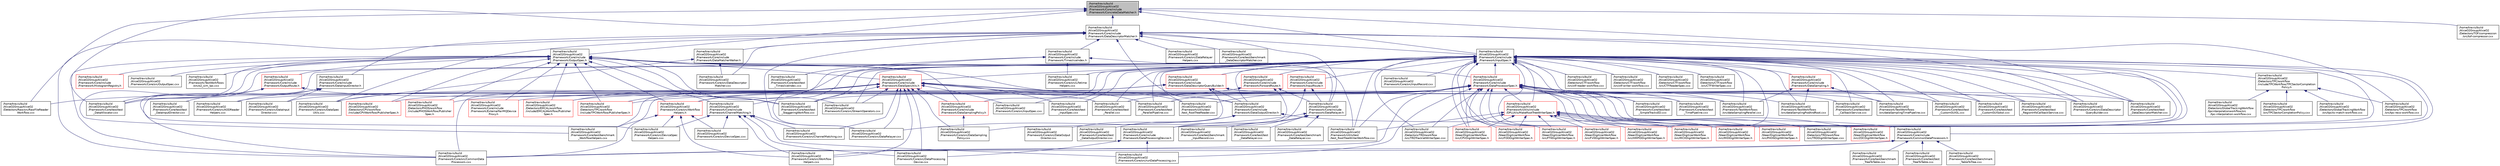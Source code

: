 digraph "/home/travis/build/AliceO2Group/AliceO2/Framework/Core/include/Framework/ConcreteDataMatcher.h"
{
 // INTERACTIVE_SVG=YES
  bgcolor="transparent";
  edge [fontname="Helvetica",fontsize="10",labelfontname="Helvetica",labelfontsize="10"];
  node [fontname="Helvetica",fontsize="10",shape=record];
  Node12 [label="/home/travis/build\l/AliceO2Group/AliceO2\l/Framework/Core/include\l/Framework/ConcreteDataMatcher.h",height=0.2,width=0.4,color="black", fillcolor="grey75", style="filled", fontcolor="black"];
  Node12 -> Node13 [dir="back",color="midnightblue",fontsize="10",style="solid",fontname="Helvetica"];
  Node13 [label="/home/travis/build\l/AliceO2Group/AliceO2\l/Detectors/Raw/src/RawFileReader\lWorkflow.cxx",height=0.2,width=0.4,color="black",URL="$d3/d87/RawFileReaderWorkflow_8cxx.html"];
  Node12 -> Node14 [dir="back",color="midnightblue",fontsize="10",style="solid",fontname="Helvetica"];
  Node14 [label="/home/travis/build\l/AliceO2Group/AliceO2\l/Detectors/TOF/compression\l/src/tof-compressor.cxx",height=0.2,width=0.4,color="black",URL="$d9/d2d/tof-compressor_8cxx.html",tooltip="Basic DPL workflow for TOF raw data compression. "];
  Node12 -> Node15 [dir="back",color="midnightblue",fontsize="10",style="solid",fontname="Helvetica"];
  Node15 [label="/home/travis/build\l/AliceO2Group/AliceO2\l/Detectors/TPC/workflow\l/src/tpc-reco-workflow.cxx",height=0.2,width=0.4,color="black",URL="$d3/dbf/tpc-reco-workflow_8cxx.html",tooltip="Basic DPL workflow for TPC reconstruction starting from digits. "];
  Node12 -> Node16 [dir="back",color="midnightblue",fontsize="10",style="solid",fontname="Helvetica"];
  Node16 [label="/home/travis/build\l/AliceO2Group/AliceO2\l/Framework/Core/include\l/Framework/DataDescriptorMatcher.h",height=0.2,width=0.4,color="black",URL="$d3/da3/DataDescriptorMatcher_8h.html"];
  Node16 -> Node17 [dir="back",color="midnightblue",fontsize="10",style="solid",fontname="Helvetica"];
  Node17 [label="/home/travis/build\l/AliceO2Group/AliceO2\l/Framework/Core/include\l/Framework/DataInputDirector.h",height=0.2,width=0.4,color="black",URL="$d0/d9c/DataInputDirector_8h.html"];
  Node17 -> Node18 [dir="back",color="midnightblue",fontsize="10",style="solid",fontname="Helvetica"];
  Node18 [label="/home/travis/build\l/AliceO2Group/AliceO2\l/Framework/Core/src/AODReader\lHelpers.cxx",height=0.2,width=0.4,color="black",URL="$d4/dc5/AODReaderHelpers_8cxx.html"];
  Node17 -> Node19 [dir="back",color="midnightblue",fontsize="10",style="solid",fontname="Helvetica"];
  Node19 [label="/home/travis/build\l/AliceO2Group/AliceO2\l/Framework/Core/src/DataInput\lDirector.cxx",height=0.2,width=0.4,color="black",URL="$d6/d2a/DataInputDirector_8cxx.html"];
  Node17 -> Node20 [dir="back",color="midnightblue",fontsize="10",style="solid",fontname="Helvetica"];
  Node20 [label="/home/travis/build\l/AliceO2Group/AliceO2\l/Framework/Core/test/test\l_DataInputDirector.cxx",height=0.2,width=0.4,color="black",URL="$df/d68/test__DataInputDirector_8cxx.html"];
  Node16 -> Node21 [dir="back",color="midnightblue",fontsize="10",style="solid",fontname="Helvetica"];
  Node21 [label="/home/travis/build\l/AliceO2Group/AliceO2\l/Framework/Core/include\l/Framework/DataMatcherWalker.h",height=0.2,width=0.4,color="black",URL="$d7/dc7/DataMatcherWalker_8h.html"];
  Node21 -> Node22 [dir="back",color="midnightblue",fontsize="10",style="solid",fontname="Helvetica"];
  Node22 [label="/home/travis/build\l/AliceO2Group/AliceO2\l/Framework/Core/src/DataDescriptor\lMatcher.cxx",height=0.2,width=0.4,color="black",URL="$d0/d2b/DataDescriptorMatcher_8cxx.html"];
  Node21 -> Node23 [dir="back",color="midnightblue",fontsize="10",style="solid",fontname="Helvetica"];
  Node23 [label="/home/travis/build\l/AliceO2Group/AliceO2\l/Framework/Core/src/DataSpec\lUtils.cxx",height=0.2,width=0.4,color="black",URL="$d4/dab/DataSpecUtils_8cxx.html"];
  Node16 -> Node24 [dir="back",color="midnightblue",fontsize="10",style="solid",fontname="Helvetica"];
  Node24 [label="/home/travis/build\l/AliceO2Group/AliceO2\l/Framework/Core/include\l/Framework/DataOutputDirector.h",height=0.2,width=0.4,color="black",URL="$d4/d61/DataOutputDirector_8h.html"];
  Node24 -> Node25 [dir="back",color="midnightblue",fontsize="10",style="solid",fontname="Helvetica"];
  Node25 [label="/home/travis/build\l/AliceO2Group/AliceO2\l/Framework/Core/include\l/Framework/CommonDataProcessors.h",height=0.2,width=0.4,color="black",URL="$d6/d58/CommonDataProcessors_8h.html"];
  Node25 -> Node26 [dir="back",color="midnightblue",fontsize="10",style="solid",fontname="Helvetica"];
  Node26 [label="/home/travis/build\l/AliceO2Group/AliceO2\l/Framework/Core/src/CommonData\lProcessors.cxx",height=0.2,width=0.4,color="black",URL="$df/d93/CommonDataProcessors_8cxx.html"];
  Node25 -> Node27 [dir="back",color="midnightblue",fontsize="10",style="solid",fontname="Helvetica"];
  Node27 [label="/home/travis/build\l/AliceO2Group/AliceO2\l/Framework/Core/src/Workflow\lHelpers.cxx",height=0.2,width=0.4,color="black",URL="$dc/da7/WorkflowHelpers_8cxx.html"];
  Node25 -> Node28 [dir="back",color="midnightblue",fontsize="10",style="solid",fontname="Helvetica"];
  Node28 [label="/home/travis/build\l/AliceO2Group/AliceO2\l/Framework/Core/test/benchmark\l_TableToTree.cxx",height=0.2,width=0.4,color="black",URL="$d9/dd7/benchmark__TableToTree_8cxx.html"];
  Node25 -> Node29 [dir="back",color="midnightblue",fontsize="10",style="solid",fontname="Helvetica"];
  Node29 [label="/home/travis/build\l/AliceO2Group/AliceO2\l/Framework/Core/test/benchmark\l_TreeToTable.cxx",height=0.2,width=0.4,color="black",URL="$dc/dc4/benchmark__TreeToTable_8cxx.html"];
  Node25 -> Node30 [dir="back",color="midnightblue",fontsize="10",style="solid",fontname="Helvetica"];
  Node30 [label="/home/travis/build\l/AliceO2Group/AliceO2\l/Framework/Core/test/test\l_TreeToTable.cxx",height=0.2,width=0.4,color="black",URL="$da/dae/test__TreeToTable_8cxx.html"];
  Node24 -> Node31 [dir="back",color="midnightblue",fontsize="10",style="solid",fontname="Helvetica"];
  Node31 [label="/home/travis/build\l/AliceO2Group/AliceO2\l/Framework/Core/src/DataOutput\lDirector.cxx",height=0.2,width=0.4,color="black",URL="$db/d61/DataOutputDirector_8cxx.html"];
  Node24 -> Node32 [dir="back",color="midnightblue",fontsize="10",style="solid",fontname="Helvetica"];
  Node32 [label="/home/travis/build\l/AliceO2Group/AliceO2\l/Framework/Core/test/test\l_DataOutputDirector.cxx",height=0.2,width=0.4,color="black",URL="$d8/de2/test__DataOutputDirector_8cxx.html"];
  Node16 -> Node33 [dir="back",color="midnightblue",fontsize="10",style="solid",fontname="Helvetica"];
  Node33 [label="/home/travis/build\l/AliceO2Group/AliceO2\l/Framework/Core/include\l/Framework/DataRelayer.h",height=0.2,width=0.4,color="black",URL="$df/d59/DataRelayer_8h.html"];
  Node33 -> Node34 [dir="back",color="midnightblue",fontsize="10",style="solid",fontname="Helvetica"];
  Node34 [label="/home/travis/build\l/AliceO2Group/AliceO2\l/Framework/Core/include\l/Framework/DataProcessingDevice.h",height=0.2,width=0.4,color="black",URL="$d3/d4b/DataProcessingDevice_8h.html"];
  Node34 -> Node35 [dir="back",color="midnightblue",fontsize="10",style="solid",fontname="Helvetica"];
  Node35 [label="/home/travis/build\l/AliceO2Group/AliceO2\l/Framework/Core/src/DataProcessing\lDevice.cxx",height=0.2,width=0.4,color="black",URL="$db/dac/DataProcessingDevice_8cxx.html"];
  Node34 -> Node36 [dir="back",color="midnightblue",fontsize="10",style="solid",fontname="Helvetica"];
  Node36 [label="/home/travis/build\l/AliceO2Group/AliceO2\l/Framework/Core/src/runDataProcessing.cxx",height=0.2,width=0.4,color="black",URL="$d7/d54/runDataProcessing_8cxx.html"];
  Node33 -> Node37 [dir="back",color="midnightblue",fontsize="10",style="solid",fontname="Helvetica"];
  Node37 [label="/home/travis/build\l/AliceO2Group/AliceO2\l/Framework/Core/src/DataRelayer.cxx",height=0.2,width=0.4,color="black",URL="$d1/d57/DataRelayer_8cxx.html"];
  Node33 -> Node38 [dir="back",color="midnightblue",fontsize="10",style="solid",fontname="Helvetica"];
  Node38 [label="/home/travis/build\l/AliceO2Group/AliceO2\l/Framework/Core/test/benchmark\l_DataRelayer.cxx",height=0.2,width=0.4,color="black",URL="$d8/dd6/benchmark__DataRelayer_8cxx.html"];
  Node33 -> Node39 [dir="back",color="midnightblue",fontsize="10",style="solid",fontname="Helvetica"];
  Node39 [label="/home/travis/build\l/AliceO2Group/AliceO2\l/Framework/Core/test/benchmark\l_InputRecord.cxx",height=0.2,width=0.4,color="black",URL="$df/d93/benchmark__InputRecord_8cxx.html"];
  Node33 -> Node40 [dir="back",color="midnightblue",fontsize="10",style="solid",fontname="Helvetica"];
  Node40 [label="/home/travis/build\l/AliceO2Group/AliceO2\l/Framework/Core/test/test\l_DataRelayer.cxx",height=0.2,width=0.4,color="black",URL="$dc/d6d/test__DataRelayer_8cxx.html"];
  Node16 -> Node41 [dir="back",color="midnightblue",fontsize="10",style="solid",fontname="Helvetica"];
  Node41 [label="/home/travis/build\l/AliceO2Group/AliceO2\l/Framework/Core/include\l/Framework/InputSpec.h",height=0.2,width=0.4,color="black",URL="$d5/d3f/InputSpec_8h.html"];
  Node41 -> Node42 [dir="back",color="midnightblue",fontsize="10",style="solid",fontname="Helvetica"];
  Node42 [label="/home/travis/build\l/AliceO2Group/AliceO2\l/Detectors/CTF/workflow\l/src/ctf-reader-workflow.cxx",height=0.2,width=0.4,color="black",URL="$dc/d55/ctf-reader-workflow_8cxx.html"];
  Node41 -> Node43 [dir="back",color="midnightblue",fontsize="10",style="solid",fontname="Helvetica"];
  Node43 [label="/home/travis/build\l/AliceO2Group/AliceO2\l/Detectors/CTF/workflow\l/src/ctf-writer-workflow.cxx",height=0.2,width=0.4,color="black",URL="$d7/dcb/ctf-writer-workflow_8cxx.html"];
  Node41 -> Node44 [dir="back",color="midnightblue",fontsize="10",style="solid",fontname="Helvetica"];
  Node44 [label="/home/travis/build\l/AliceO2Group/AliceO2\l/Detectors/CTF/workflow\l/src/CTFReaderSpec.cxx",height=0.2,width=0.4,color="black",URL="$d8/d12/CTFReaderSpec_8cxx.html"];
  Node41 -> Node45 [dir="back",color="midnightblue",fontsize="10",style="solid",fontname="Helvetica"];
  Node45 [label="/home/travis/build\l/AliceO2Group/AliceO2\l/Detectors/CTF/workflow\l/src/CTFWriterSpec.cxx",height=0.2,width=0.4,color="black",URL="$d4/dd7/CTFWriterSpec_8cxx.html"];
  Node41 -> Node46 [dir="back",color="midnightblue",fontsize="10",style="solid",fontname="Helvetica"];
  Node46 [label="/home/travis/build\l/AliceO2Group/AliceO2\l/Detectors/TPC/workflow\l/include/TPCWorkflow/TPCSectorCompletion\lPolicy.h",height=0.2,width=0.4,color="black",URL="$df/d6d/TPCSectorCompletionPolicy_8h.html",tooltip="DPL completion policy helper for TPC scetor data. "];
  Node46 -> Node47 [dir="back",color="midnightblue",fontsize="10",style="solid",fontname="Helvetica"];
  Node47 [label="/home/travis/build\l/AliceO2Group/AliceO2\l/Detectors/GlobalTrackingWorkflow\l/src/tpcits-match-workflow.cxx",height=0.2,width=0.4,color="black",URL="$db/d94/tpcits-match-workflow_8cxx.html"];
  Node46 -> Node48 [dir="back",color="midnightblue",fontsize="10",style="solid",fontname="Helvetica"];
  Node48 [label="/home/travis/build\l/AliceO2Group/AliceO2\l/Detectors/GlobalTrackingWorkflow\l/tpcinterpolationworkflow/src\l/tpc-interpolation-workflow.cxx",height=0.2,width=0.4,color="black",URL="$d5/d57/tpc-interpolation-workflow_8cxx.html"];
  Node46 -> Node15 [dir="back",color="midnightblue",fontsize="10",style="solid",fontname="Helvetica"];
  Node46 -> Node49 [dir="back",color="midnightblue",fontsize="10",style="solid",fontname="Helvetica"];
  Node49 [label="/home/travis/build\l/AliceO2Group/AliceO2\l/Detectors/TPC/workflow\l/src/TPCSectorCompletionPolicy.cxx",height=0.2,width=0.4,color="black",URL="$dd/dd3/TPCSectorCompletionPolicy_8cxx.html",tooltip="DPL completion policy helper for TPC scetor data. "];
  Node41 -> Node50 [dir="back",color="midnightblue",fontsize="10",style="solid",fontname="Helvetica"];
  Node50 [label="/home/travis/build\l/AliceO2Group/AliceO2\l/Detectors/TRD/workflow\l/src/TRDDigitWriterSpec.cxx",height=0.2,width=0.4,color="black",URL="$dd/d1a/TRDDigitWriterSpec_8cxx.html"];
  Node41 -> Node51 [dir="back",color="midnightblue",fontsize="10",style="solid",fontname="Helvetica"];
  Node51 [label="/home/travis/build\l/AliceO2Group/AliceO2\l/Detectors/TRD/workflow\l/src/TRDTrackletWriterSpec.cxx",height=0.2,width=0.4,color="black",URL="$d0/dfb/TRDTrackletWriterSpec_8cxx.html"];
  Node41 -> Node52 [dir="back",color="midnightblue",fontsize="10",style="solid",fontname="Helvetica"];
  Node52 [label="/home/travis/build\l/AliceO2Group/AliceO2\l/Framework/Core/include\l/Framework/ChannelMatching.h",height=0.2,width=0.4,color="black",URL="$d3/d2c/ChannelMatching_8h.html"];
  Node52 -> Node53 [dir="back",color="midnightblue",fontsize="10",style="solid",fontname="Helvetica"];
  Node53 [label="/home/travis/build\l/AliceO2Group/AliceO2\l/Framework/Core/src/ChannelMatching.cxx",height=0.2,width=0.4,color="black",URL="$d6/d34/ChannelMatching_8cxx.html"];
  Node52 -> Node35 [dir="back",color="midnightblue",fontsize="10",style="solid",fontname="Helvetica"];
  Node52 -> Node54 [dir="back",color="midnightblue",fontsize="10",style="solid",fontname="Helvetica"];
  Node54 [label="/home/travis/build\l/AliceO2Group/AliceO2\l/Framework/Core/src/DeviceSpec.cxx",height=0.2,width=0.4,color="black",URL="$d8/d84/DeviceSpec_8cxx.html"];
  Node52 -> Node55 [dir="back",color="midnightblue",fontsize="10",style="solid",fontname="Helvetica"];
  Node55 [label="/home/travis/build\l/AliceO2Group/AliceO2\l/Framework/Core/src/DeviceSpec\lHelpers.cxx",height=0.2,width=0.4,color="black",URL="$d1/dd9/DeviceSpecHelpers_8cxx.html"];
  Node52 -> Node36 [dir="back",color="midnightblue",fontsize="10",style="solid",fontname="Helvetica"];
  Node52 -> Node27 [dir="back",color="midnightblue",fontsize="10",style="solid",fontname="Helvetica"];
  Node41 -> Node25 [dir="back",color="midnightblue",fontsize="10",style="solid",fontname="Helvetica"];
  Node41 -> Node56 [dir="back",color="midnightblue",fontsize="10",style="solid",fontname="Helvetica"];
  Node56 [label="/home/travis/build\l/AliceO2Group/AliceO2\l/Framework/Core/include\l/Framework/DataDescriptorQueryBuilder.h",height=0.2,width=0.4,color="red",URL="$db/de2/DataDescriptorQueryBuilder_8h.html"];
  Node56 -> Node24 [dir="back",color="midnightblue",fontsize="10",style="solid",fontname="Helvetica"];
  Node56 -> Node26 [dir="back",color="midnightblue",fontsize="10",style="solid",fontname="Helvetica"];
  Node56 -> Node57 [dir="back",color="midnightblue",fontsize="10",style="solid",fontname="Helvetica"];
  Node57 [label="/home/travis/build\l/AliceO2Group/AliceO2\l/Framework/Core/src/DataDescriptor\lQueryBuilder.cxx",height=0.2,width=0.4,color="black",URL="$d3/d17/DataDescriptorQueryBuilder_8cxx.html"];
  Node56 -> Node19 [dir="back",color="midnightblue",fontsize="10",style="solid",fontname="Helvetica"];
  Node56 -> Node58 [dir="back",color="midnightblue",fontsize="10",style="solid",fontname="Helvetica"];
  Node58 [label="/home/travis/build\l/AliceO2Group/AliceO2\l/Framework/Core/src/DataSampling\lPolicy.cxx",height=0.2,width=0.4,color="black",URL="$de/d3b/DataSamplingPolicy_8cxx.html",tooltip="Implementation of O2 Data Sampling Policy. "];
  Node56 -> Node61 [dir="back",color="midnightblue",fontsize="10",style="solid",fontname="Helvetica"];
  Node61 [label="/home/travis/build\l/AliceO2Group/AliceO2\l/Framework/Core/test/test\l_DataDescriptorMatcher.cxx",height=0.2,width=0.4,color="black",URL="$dd/d1e/test__DataDescriptorMatcher_8cxx.html"];
  Node41 -> Node24 [dir="back",color="midnightblue",fontsize="10",style="solid",fontname="Helvetica"];
  Node41 -> Node63 [dir="back",color="midnightblue",fontsize="10",style="solid",fontname="Helvetica"];
  Node63 [label="/home/travis/build\l/AliceO2Group/AliceO2\l/Framework/Core/include\l/Framework/DataProcessorSpec.h",height=0.2,width=0.4,color="red",URL="$d0/df4/DataProcessorSpec_8h.html"];
  Node63 -> Node70 [dir="back",color="midnightblue",fontsize="10",style="solid",fontname="Helvetica"];
  Node70 [label="/home/travis/build\l/AliceO2Group/AliceO2\l/Detectors/CPV/workflow\l/include/CPVWorkflow/PublisherSpec.h",height=0.2,width=0.4,color="red",URL="$d1/dd9/CPV_2workflow_2include_2CPVWorkflow_2PublisherSpec_8h.html"];
  Node63 -> Node83 [dir="back",color="midnightblue",fontsize="10",style="solid",fontname="Helvetica"];
  Node83 [label="/home/travis/build\l/AliceO2Group/AliceO2\l/Detectors/EMCAL/workflow\l/include/EMCALWorkflow/Publisher\lSpec.h",height=0.2,width=0.4,color="red",URL="$d2/d55/EMCAL_2workflow_2include_2EMCALWorkflow_2PublisherSpec_8h.html"];
  Node63 -> Node235 [dir="back",color="midnightblue",fontsize="10",style="solid",fontname="Helvetica"];
  Node235 [label="/home/travis/build\l/AliceO2Group/AliceO2\l/Detectors/PHOS/workflow\l/include/PHOSWorkflow/Publisher\lSpec.h",height=0.2,width=0.4,color="red",URL="$dc/d77/PHOS_2workflow_2include_2PHOSWorkflow_2PublisherSpec_8h.html"];
  Node63 -> Node274 [dir="back",color="midnightblue",fontsize="10",style="solid",fontname="Helvetica"];
  Node274 [label="/home/travis/build\l/AliceO2Group/AliceO2\l/Detectors/TPC/workflow\l/include/TPCWorkflow/PublisherSpec.h",height=0.2,width=0.4,color="red",URL="$d9/d4e/TPC_2workflow_2include_2TPCWorkflow_2PublisherSpec_8h.html"];
  Node63 -> Node50 [dir="back",color="midnightblue",fontsize="10",style="solid",fontname="Helvetica"];
  Node63 -> Node51 [dir="back",color="midnightblue",fontsize="10",style="solid",fontname="Helvetica"];
  Node63 -> Node25 [dir="back",color="midnightblue",fontsize="10",style="solid",fontname="Helvetica"];
  Node63 -> Node326 [dir="back",color="midnightblue",fontsize="10",style="solid",fontname="Helvetica"];
  Node326 [label="/home/travis/build\l/AliceO2Group/AliceO2\l/Framework/Core/include\l/Framework/ExternalFairMQDevice\lProxy.h",height=0.2,width=0.4,color="red",URL="$d6/d03/ExternalFairMQDeviceProxy_8h.html"];
  Node63 -> Node26 [dir="back",color="midnightblue",fontsize="10",style="solid",fontname="Helvetica"];
  Node63 -> Node36 [dir="back",color="midnightblue",fontsize="10",style="solid",fontname="Helvetica"];
  Node63 -> Node361 [dir="back",color="midnightblue",fontsize="10",style="solid",fontname="Helvetica"];
  Node361 [label="/home/travis/build\l/AliceO2Group/AliceO2\l/Framework/Core/test/test\l_CallbackService.cxx",height=0.2,width=0.4,color="black",URL="$db/d30/test__CallbackService_8cxx.html"];
  Node63 -> Node363 [dir="back",color="midnightblue",fontsize="10",style="solid",fontname="Helvetica"];
  Node363 [label="/home/travis/build\l/AliceO2Group/AliceO2\l/Framework/Core/test/test\l_CustomGUIGL.cxx",height=0.2,width=0.4,color="black",URL="$d5/d47/test__CustomGUIGL_8cxx.html"];
  Node63 -> Node364 [dir="back",color="midnightblue",fontsize="10",style="solid",fontname="Helvetica"];
  Node364 [label="/home/travis/build\l/AliceO2Group/AliceO2\l/Framework/Core/test/test\l_CustomGUISokol.cxx",height=0.2,width=0.4,color="black",URL="$d6/dd1/test__CustomGUISokol_8cxx.html"];
  Node63 -> Node367 [dir="back",color="midnightblue",fontsize="10",style="solid",fontname="Helvetica"];
  Node367 [label="/home/travis/build\l/AliceO2Group/AliceO2\l/Framework/Core/test/test\l_DataAllocator.cxx",height=0.2,width=0.4,color="black",URL="$d2/da2/test__DataAllocator_8cxx.html"];
  Node63 -> Node370 [dir="back",color="midnightblue",fontsize="10",style="solid",fontname="Helvetica"];
  Node370 [label="/home/travis/build\l/AliceO2Group/AliceO2\l/Framework/Core/test/test\l_Parallel.cxx",height=0.2,width=0.4,color="black",URL="$d3/d66/test__Parallel_8cxx.html"];
  Node63 -> Node371 [dir="back",color="midnightblue",fontsize="10",style="solid",fontname="Helvetica"];
  Node371 [label="/home/travis/build\l/AliceO2Group/AliceO2\l/Framework/Core/test/test\l_ParallelPipeline.cxx",height=0.2,width=0.4,color="black",URL="$d8/d7e/test__ParallelPipeline_8cxx.html"];
  Node63 -> Node374 [dir="back",color="midnightblue",fontsize="10",style="solid",fontname="Helvetica"];
  Node374 [label="/home/travis/build\l/AliceO2Group/AliceO2\l/Framework/Core/test/test\l_RegionInfoCallbackService.cxx",height=0.2,width=0.4,color="black",URL="$d7/d71/test__RegionInfoCallbackService_8cxx.html"];
  Node63 -> Node381 [dir="back",color="midnightblue",fontsize="10",style="solid",fontname="Helvetica"];
  Node381 [label="/home/travis/build\l/AliceO2Group/AliceO2\l/Framework/Core/test/test\l_SimpleTracksED.cxx",height=0.2,width=0.4,color="black",URL="$d7/d18/test__SimpleTracksED_8cxx.html"];
  Node63 -> Node385 [dir="back",color="midnightblue",fontsize="10",style="solid",fontname="Helvetica"];
  Node385 [label="/home/travis/build\l/AliceO2Group/AliceO2\l/Framework/Core/test/test\l_StaggeringWorkflow.cxx",height=0.2,width=0.4,color="black",URL="$dd/d16/test__StaggeringWorkflow_8cxx.html"];
  Node63 -> Node387 [dir="back",color="midnightblue",fontsize="10",style="solid",fontname="Helvetica"];
  Node387 [label="/home/travis/build\l/AliceO2Group/AliceO2\l/Framework/Core/test/test\l_TimePipeline.cxx",height=0.2,width=0.4,color="black",URL="$d1/d4f/test__TimePipeline_8cxx.html"];
  Node63 -> Node389 [dir="back",color="midnightblue",fontsize="10",style="solid",fontname="Helvetica"];
  Node389 [label="/home/travis/build\l/AliceO2Group/AliceO2\l/Framework/TestWorkflows\l/src/dataSamplingParallel.cxx",height=0.2,width=0.4,color="black",URL="$d3/dbe/dataSamplingParallel_8cxx.html"];
  Node63 -> Node390 [dir="back",color="midnightblue",fontsize="10",style="solid",fontname="Helvetica"];
  Node390 [label="/home/travis/build\l/AliceO2Group/AliceO2\l/Framework/TestWorkflows\l/src/dataSamplingPodAndRoot.cxx",height=0.2,width=0.4,color="black",URL="$de/da3/dataSamplingPodAndRoot_8cxx.html"];
  Node63 -> Node391 [dir="back",color="midnightblue",fontsize="10",style="solid",fontname="Helvetica"];
  Node391 [label="/home/travis/build\l/AliceO2Group/AliceO2\l/Framework/TestWorkflows\l/src/dataSamplingTimePipeline.cxx",height=0.2,width=0.4,color="black",URL="$db/d9e/dataSamplingTimePipeline_8cxx.html"];
  Node63 -> Node490 [dir="back",color="midnightblue",fontsize="10",style="solid",fontname="Helvetica"];
  Node490 [label="/home/travis/build\l/AliceO2Group/AliceO2\l/Framework/Utils/include\l/DPLUtils/MakeRootTreeWriterSpec.h",height=0.2,width=0.4,color="red",URL="$d5/dc8/MakeRootTreeWriterSpec_8h.html",tooltip="Configurable generator for RootTreeWriter processor spec. "];
  Node490 -> Node50 [dir="back",color="midnightblue",fontsize="10",style="solid",fontname="Helvetica"];
  Node490 -> Node51 [dir="back",color="midnightblue",fontsize="10",style="solid",fontname="Helvetica"];
  Node490 -> Node414 [dir="back",color="midnightblue",fontsize="10",style="solid",fontname="Helvetica"];
  Node414 [label="/home/travis/build\l/AliceO2Group/AliceO2\l/Framework/Utils/test\l/test_RootTreeWriterWorkflow.cxx",height=0.2,width=0.4,color="black",URL="$d1/d02/test__RootTreeWriterWorkflow_8cxx.html"];
  Node490 -> Node492 [dir="back",color="midnightblue",fontsize="10",style="solid",fontname="Helvetica"];
  Node492 [label="/home/travis/build\l/AliceO2Group/AliceO2\l/Steer/DigitizerWorkflow\l/src/CPVDigitWriterSpec.h",height=0.2,width=0.4,color="red",URL="$d1/dc0/CPVDigitWriterSpec_8h.html"];
  Node490 -> Node494 [dir="back",color="midnightblue",fontsize="10",style="solid",fontname="Helvetica"];
  Node494 [label="/home/travis/build\l/AliceO2Group/AliceO2\l/Steer/DigitizerWorkflow\l/src/FDDDigitWriterSpec.h",height=0.2,width=0.4,color="red",URL="$d8/dcd/FDDDigitWriterSpec_8h.html"];
  Node490 -> Node495 [dir="back",color="midnightblue",fontsize="10",style="solid",fontname="Helvetica"];
  Node495 [label="/home/travis/build\l/AliceO2Group/AliceO2\l/Steer/DigitizerWorkflow\l/src/FT0DigitWriterSpec.h",height=0.2,width=0.4,color="red",URL="$d4/d85/FT0DigitWriterSpec_8h.html"];
  Node490 -> Node496 [dir="back",color="midnightblue",fontsize="10",style="solid",fontname="Helvetica"];
  Node496 [label="/home/travis/build\l/AliceO2Group/AliceO2\l/Steer/DigitizerWorkflow\l/src/FV0DigitWriterSpec.h",height=0.2,width=0.4,color="red",URL="$d3/d12/FV0DigitWriterSpec_8h.html"];
  Node490 -> Node497 [dir="back",color="midnightblue",fontsize="10",style="solid",fontname="Helvetica"];
  Node497 [label="/home/travis/build\l/AliceO2Group/AliceO2\l/Steer/DigitizerWorkflow\l/src/HMPIDDigitWriterSpec.h",height=0.2,width=0.4,color="red",URL="$d5/d5b/HMPIDDigitWriterSpec_8h.html"];
  Node490 -> Node499 [dir="back",color="midnightblue",fontsize="10",style="solid",fontname="Helvetica"];
  Node499 [label="/home/travis/build\l/AliceO2Group/AliceO2\l/Steer/DigitizerWorkflow\l/src/MCHDigitWriterSpec.h",height=0.2,width=0.4,color="red",URL="$d8/d60/MCHDigitWriterSpec_8h.html"];
  Node490 -> Node500 [dir="back",color="midnightblue",fontsize="10",style="solid",fontname="Helvetica"];
  Node500 [label="/home/travis/build\l/AliceO2Group/AliceO2\l/Steer/DigitizerWorkflow\l/src/MIDDigitWriterSpec.h",height=0.2,width=0.4,color="red",URL="$d9/d65/MIDDigitWriterSpec_8h.html"];
  Node490 -> Node501 [dir="back",color="midnightblue",fontsize="10",style="solid",fontname="Helvetica"];
  Node501 [label="/home/travis/build\l/AliceO2Group/AliceO2\l/Steer/DigitizerWorkflow\l/src/PHOSDigitWriterSpec.h",height=0.2,width=0.4,color="red",URL="$d4/d33/PHOSDigitWriterSpec_8h.html"];
  Node490 -> Node502 [dir="back",color="midnightblue",fontsize="10",style="solid",fontname="Helvetica"];
  Node502 [label="/home/travis/build\l/AliceO2Group/AliceO2\l/Steer/DigitizerWorkflow\l/src/ZDCDigitWriterSpec.h",height=0.2,width=0.4,color="red",URL="$d9/d31/ZDCDigitWriterSpec_8h.html"];
  Node63 -> Node413 [dir="back",color="midnightblue",fontsize="10",style="solid",fontname="Helvetica"];
  Node413 [label="/home/travis/build\l/AliceO2Group/AliceO2\l/Framework/Utils/test\l/test_RootTreeReader.cxx",height=0.2,width=0.4,color="black",URL="$d6/d0d/test__RootTreeReader_8cxx.html"];
  Node63 -> Node414 [dir="back",color="midnightblue",fontsize="10",style="solid",fontname="Helvetica"];
  Node63 -> Node492 [dir="back",color="midnightblue",fontsize="10",style="solid",fontname="Helvetica"];
  Node63 -> Node494 [dir="back",color="midnightblue",fontsize="10",style="solid",fontname="Helvetica"];
  Node63 -> Node495 [dir="back",color="midnightblue",fontsize="10",style="solid",fontname="Helvetica"];
  Node63 -> Node496 [dir="back",color="midnightblue",fontsize="10",style="solid",fontname="Helvetica"];
  Node63 -> Node497 [dir="back",color="midnightblue",fontsize="10",style="solid",fontname="Helvetica"];
  Node63 -> Node499 [dir="back",color="midnightblue",fontsize="10",style="solid",fontname="Helvetica"];
  Node63 -> Node500 [dir="back",color="midnightblue",fontsize="10",style="solid",fontname="Helvetica"];
  Node63 -> Node501 [dir="back",color="midnightblue",fontsize="10",style="solid",fontname="Helvetica"];
  Node63 -> Node502 [dir="back",color="midnightblue",fontsize="10",style="solid",fontname="Helvetica"];
  Node41 -> Node467 [dir="back",color="midnightblue",fontsize="10",style="solid",fontname="Helvetica"];
  Node467 [label="/home/travis/build\l/AliceO2Group/AliceO2\l/Framework/Core/include\l/Framework/DataSampling.h",height=0.2,width=0.4,color="red",URL="$d7/d78/DataSampling_8h.html",tooltip="Definition of O2 Data Sampling, v1.0. "];
  Node467 -> Node389 [dir="back",color="midnightblue",fontsize="10",style="solid",fontname="Helvetica"];
  Node467 -> Node390 [dir="back",color="midnightblue",fontsize="10",style="solid",fontname="Helvetica"];
  Node467 -> Node391 [dir="back",color="midnightblue",fontsize="10",style="solid",fontname="Helvetica"];
  Node41 -> Node543 [dir="back",color="midnightblue",fontsize="10",style="solid",fontname="Helvetica"];
  Node543 [label="/home/travis/build\l/AliceO2Group/AliceO2\l/Framework/Core/include\l/Framework/DataSamplingPolicy.h",height=0.2,width=0.4,color="red",URL="$d2/d1b/DataSamplingPolicy_8h.html",tooltip="A declaration of O2 Data Sampling Policy. "];
  Node543 -> Node58 [dir="back",color="midnightblue",fontsize="10",style="solid",fontname="Helvetica"];
  Node41 -> Node545 [dir="back",color="midnightblue",fontsize="10",style="solid",fontname="Helvetica"];
  Node545 [label="/home/travis/build\l/AliceO2Group/AliceO2\l/Framework/Core/include\l/Framework/DataSpecUtils.h",height=0.2,width=0.4,color="red",URL="$d6/d68/DataSpecUtils_8h.html"];
  Node545 -> Node83 [dir="back",color="midnightblue",fontsize="10",style="solid",fontname="Helvetica"];
  Node545 -> Node13 [dir="back",color="midnightblue",fontsize="10",style="solid",fontname="Helvetica"];
  Node545 -> Node274 [dir="back",color="midnightblue",fontsize="10",style="solid",fontname="Helvetica"];
  Node545 -> Node24 [dir="back",color="midnightblue",fontsize="10",style="solid",fontname="Helvetica"];
  Node545 -> Node543 [dir="back",color="midnightblue",fontsize="10",style="solid",fontname="Helvetica"];
  Node545 -> Node18 [dir="back",color="midnightblue",fontsize="10",style="solid",fontname="Helvetica"];
  Node545 -> Node53 [dir="back",color="midnightblue",fontsize="10",style="solid",fontname="Helvetica"];
  Node545 -> Node26 [dir="back",color="midnightblue",fontsize="10",style="solid",fontname="Helvetica"];
  Node545 -> Node35 [dir="back",color="midnightblue",fontsize="10",style="solid",fontname="Helvetica"];
  Node545 -> Node37 [dir="back",color="midnightblue",fontsize="10",style="solid",fontname="Helvetica"];
  Node545 -> Node58 [dir="back",color="midnightblue",fontsize="10",style="solid",fontname="Helvetica"];
  Node545 -> Node23 [dir="back",color="midnightblue",fontsize="10",style="solid",fontname="Helvetica"];
  Node545 -> Node574 [dir="back",color="midnightblue",fontsize="10",style="solid",fontname="Helvetica"];
  Node574 [label="/home/travis/build\l/AliceO2Group/AliceO2\l/Framework/Core/src/InputSpec.cxx",height=0.2,width=0.4,color="black",URL="$d6/dda/InputSpec_8cxx.html"];
  Node545 -> Node575 [dir="back",color="midnightblue",fontsize="10",style="solid",fontname="Helvetica"];
  Node575 [label="/home/travis/build\l/AliceO2Group/AliceO2\l/Framework/Core/src/StreamOperators.cxx",height=0.2,width=0.4,color="black",URL="$d2/d13/StreamOperators_8cxx.html"];
  Node545 -> Node27 [dir="back",color="midnightblue",fontsize="10",style="solid",fontname="Helvetica"];
  Node545 -> Node469 [dir="back",color="midnightblue",fontsize="10",style="solid",fontname="Helvetica"];
  Node469 [label="/home/travis/build\l/AliceO2Group/AliceO2\l/Framework/Core/test/benchmark\l_WorkflowHelpers.cxx",height=0.2,width=0.4,color="black",URL="$df/d36/benchmark__WorkflowHelpers_8cxx.html"];
  Node545 -> Node576 [dir="back",color="midnightblue",fontsize="10",style="solid",fontname="Helvetica"];
  Node576 [label="/home/travis/build\l/AliceO2Group/AliceO2\l/Framework/Core/test/test\l_InputSpec.cxx",height=0.2,width=0.4,color="black",URL="$d5/d5b/test__InputSpec_8cxx.html"];
  Node545 -> Node370 [dir="back",color="midnightblue",fontsize="10",style="solid",fontname="Helvetica"];
  Node545 -> Node371 [dir="back",color="midnightblue",fontsize="10",style="solid",fontname="Helvetica"];
  Node545 -> Node385 [dir="back",color="midnightblue",fontsize="10",style="solid",fontname="Helvetica"];
  Node545 -> Node389 [dir="back",color="midnightblue",fontsize="10",style="solid",fontname="Helvetica"];
  Node41 -> Node577 [dir="back",color="midnightblue",fontsize="10",style="solid",fontname="Helvetica"];
  Node577 [label="/home/travis/build\l/AliceO2Group/AliceO2\l/Framework/Core/include\l/Framework/ForwardRoute.h",height=0.2,width=0.4,color="red",URL="$d7/d12/ForwardRoute_8h.html"];
  Node577 -> Node34 [dir="back",color="midnightblue",fontsize="10",style="solid",fontname="Helvetica"];
  Node577 -> Node33 [dir="back",color="midnightblue",fontsize="10",style="solid",fontname="Helvetica"];
  Node577 -> Node468 [dir="back",color="midnightblue",fontsize="10",style="solid",fontname="Helvetica"];
  Node468 [label="/home/travis/build\l/AliceO2Group/AliceO2\l/Framework/Core/src/Workflow\lHelpers.h",height=0.2,width=0.4,color="red",URL="$d9/da0/WorkflowHelpers_8h.html"];
  Node468 -> Node54 [dir="back",color="midnightblue",fontsize="10",style="solid",fontname="Helvetica"];
  Node468 -> Node55 [dir="back",color="midnightblue",fontsize="10",style="solid",fontname="Helvetica"];
  Node468 -> Node27 [dir="back",color="midnightblue",fontsize="10",style="solid",fontname="Helvetica"];
  Node468 -> Node469 [dir="back",color="midnightblue",fontsize="10",style="solid",fontname="Helvetica"];
  Node41 -> Node578 [dir="back",color="midnightblue",fontsize="10",style="solid",fontname="Helvetica"];
  Node578 [label="/home/travis/build\l/AliceO2Group/AliceO2\l/Framework/Core/include\l/Framework/InputRoute.h",height=0.2,width=0.4,color="red",URL="$d5/d19/InputRoute_8h.html"];
  Node578 -> Node34 [dir="back",color="midnightblue",fontsize="10",style="solid",fontname="Helvetica"];
  Node578 -> Node33 [dir="back",color="midnightblue",fontsize="10",style="solid",fontname="Helvetica"];
  Node41 -> Node26 [dir="back",color="midnightblue",fontsize="10",style="solid",fontname="Helvetica"];
  Node41 -> Node57 [dir="back",color="midnightblue",fontsize="10",style="solid",fontname="Helvetica"];
  Node41 -> Node468 [dir="back",color="midnightblue",fontsize="10",style="solid",fontname="Helvetica"];
  Node41 -> Node566 [dir="back",color="midnightblue",fontsize="10",style="solid",fontname="Helvetica"];
  Node566 [label="/home/travis/build\l/AliceO2Group/AliceO2\l/Framework/Core/src/InputRecord.cxx",height=0.2,width=0.4,color="black",URL="$df/d8e/InputRecord_8cxx.html"];
  Node41 -> Node574 [dir="back",color="midnightblue",fontsize="10",style="solid",fontname="Helvetica"];
  Node41 -> Node581 [dir="back",color="midnightblue",fontsize="10",style="solid",fontname="Helvetica"];
  Node581 [label="/home/travis/build\l/AliceO2Group/AliceO2\l/Framework/Core/src/Lifetime\lHelpers.cxx",height=0.2,width=0.4,color="black",URL="$d4/d7a/LifetimeHelpers_8cxx.html"];
  Node41 -> Node575 [dir="back",color="midnightblue",fontsize="10",style="solid",fontname="Helvetica"];
  Node41 -> Node361 [dir="back",color="midnightblue",fontsize="10",style="solid",fontname="Helvetica"];
  Node41 -> Node363 [dir="back",color="midnightblue",fontsize="10",style="solid",fontname="Helvetica"];
  Node41 -> Node364 [dir="back",color="midnightblue",fontsize="10",style="solid",fontname="Helvetica"];
  Node41 -> Node367 [dir="back",color="midnightblue",fontsize="10",style="solid",fontname="Helvetica"];
  Node41 -> Node61 [dir="back",color="midnightblue",fontsize="10",style="solid",fontname="Helvetica"];
  Node41 -> Node576 [dir="back",color="midnightblue",fontsize="10",style="solid",fontname="Helvetica"];
  Node41 -> Node370 [dir="back",color="midnightblue",fontsize="10",style="solid",fontname="Helvetica"];
  Node41 -> Node371 [dir="back",color="midnightblue",fontsize="10",style="solid",fontname="Helvetica"];
  Node41 -> Node374 [dir="back",color="midnightblue",fontsize="10",style="solid",fontname="Helvetica"];
  Node41 -> Node381 [dir="back",color="midnightblue",fontsize="10",style="solid",fontname="Helvetica"];
  Node41 -> Node385 [dir="back",color="midnightblue",fontsize="10",style="solid",fontname="Helvetica"];
  Node41 -> Node387 [dir="back",color="midnightblue",fontsize="10",style="solid",fontname="Helvetica"];
  Node41 -> Node389 [dir="back",color="midnightblue",fontsize="10",style="solid",fontname="Helvetica"];
  Node41 -> Node390 [dir="back",color="midnightblue",fontsize="10",style="solid",fontname="Helvetica"];
  Node41 -> Node391 [dir="back",color="midnightblue",fontsize="10",style="solid",fontname="Helvetica"];
  Node41 -> Node490 [dir="back",color="midnightblue",fontsize="10",style="solid",fontname="Helvetica"];
  Node41 -> Node413 [dir="back",color="midnightblue",fontsize="10",style="solid",fontname="Helvetica"];
  Node41 -> Node414 [dir="back",color="midnightblue",fontsize="10",style="solid",fontname="Helvetica"];
  Node41 -> Node492 [dir="back",color="midnightblue",fontsize="10",style="solid",fontname="Helvetica"];
  Node41 -> Node494 [dir="back",color="midnightblue",fontsize="10",style="solid",fontname="Helvetica"];
  Node41 -> Node495 [dir="back",color="midnightblue",fontsize="10",style="solid",fontname="Helvetica"];
  Node41 -> Node496 [dir="back",color="midnightblue",fontsize="10",style="solid",fontname="Helvetica"];
  Node41 -> Node497 [dir="back",color="midnightblue",fontsize="10",style="solid",fontname="Helvetica"];
  Node41 -> Node499 [dir="back",color="midnightblue",fontsize="10",style="solid",fontname="Helvetica"];
  Node41 -> Node500 [dir="back",color="midnightblue",fontsize="10",style="solid",fontname="Helvetica"];
  Node41 -> Node501 [dir="back",color="midnightblue",fontsize="10",style="solid",fontname="Helvetica"];
  Node41 -> Node502 [dir="back",color="midnightblue",fontsize="10",style="solid",fontname="Helvetica"];
  Node16 -> Node582 [dir="back",color="midnightblue",fontsize="10",style="solid",fontname="Helvetica"];
  Node582 [label="/home/travis/build\l/AliceO2Group/AliceO2\l/Framework/Core/include\l/Framework/TimesliceIndex.h",height=0.2,width=0.4,color="black",URL="$d4/def/TimesliceIndex_8h.html"];
  Node582 -> Node33 [dir="back",color="midnightblue",fontsize="10",style="solid",fontname="Helvetica"];
  Node582 -> Node37 [dir="back",color="midnightblue",fontsize="10",style="solid",fontname="Helvetica"];
  Node582 -> Node581 [dir="back",color="midnightblue",fontsize="10",style="solid",fontname="Helvetica"];
  Node582 -> Node583 [dir="back",color="midnightblue",fontsize="10",style="solid",fontname="Helvetica"];
  Node583 [label="/home/travis/build\l/AliceO2Group/AliceO2\l/Framework/Core/test/test\l_TimesliceIndex.cxx",height=0.2,width=0.4,color="black",URL="$df/dc4/test__TimesliceIndex_8cxx.html"];
  Node16 -> Node26 [dir="back",color="midnightblue",fontsize="10",style="solid",fontname="Helvetica"];
  Node16 -> Node22 [dir="back",color="midnightblue",fontsize="10",style="solid",fontname="Helvetica"];
  Node16 -> Node57 [dir="back",color="midnightblue",fontsize="10",style="solid",fontname="Helvetica"];
  Node16 -> Node37 [dir="back",color="midnightblue",fontsize="10",style="solid",fontname="Helvetica"];
  Node16 -> Node580 [dir="back",color="midnightblue",fontsize="10",style="solid",fontname="Helvetica"];
  Node580 [label="/home/travis/build\l/AliceO2Group/AliceO2\l/Framework/Core/src/DataRelayer\lHelpers.cxx",height=0.2,width=0.4,color="black",URL="$df/d68/DataRelayerHelpers_8cxx.html"];
  Node16 -> Node23 [dir="back",color="midnightblue",fontsize="10",style="solid",fontname="Helvetica"];
  Node16 -> Node584 [dir="back",color="midnightblue",fontsize="10",style="solid",fontname="Helvetica"];
  Node584 [label="/home/travis/build\l/AliceO2Group/AliceO2\l/Framework/Core/test/benchmark\l_DataDescriptorMatcher.cxx",height=0.2,width=0.4,color="black",URL="$d5/de4/benchmark__DataDescriptorMatcher_8cxx.html"];
  Node16 -> Node61 [dir="back",color="midnightblue",fontsize="10",style="solid",fontname="Helvetica"];
  Node12 -> Node41 [dir="back",color="midnightblue",fontsize="10",style="solid",fontname="Helvetica"];
  Node12 -> Node585 [dir="back",color="midnightblue",fontsize="10",style="solid",fontname="Helvetica"];
  Node585 [label="/home/travis/build\l/AliceO2Group/AliceO2\l/Framework/Core/include\l/Framework/OutputSpec.h",height=0.2,width=0.4,color="black",URL="$db/d2d/OutputSpec_8h.html"];
  Node585 -> Node70 [dir="back",color="midnightblue",fontsize="10",style="solid",fontname="Helvetica"];
  Node585 -> Node83 [dir="back",color="midnightblue",fontsize="10",style="solid",fontname="Helvetica"];
  Node585 -> Node235 [dir="back",color="midnightblue",fontsize="10",style="solid",fontname="Helvetica"];
  Node585 -> Node274 [dir="back",color="midnightblue",fontsize="10",style="solid",fontname="Helvetica"];
  Node585 -> Node52 [dir="back",color="midnightblue",fontsize="10",style="solid",fontname="Helvetica"];
  Node585 -> Node63 [dir="back",color="midnightblue",fontsize="10",style="solid",fontname="Helvetica"];
  Node585 -> Node543 [dir="back",color="midnightblue",fontsize="10",style="solid",fontname="Helvetica"];
  Node585 -> Node326 [dir="back",color="midnightblue",fontsize="10",style="solid",fontname="Helvetica"];
  Node585 -> Node545 [dir="back",color="midnightblue",fontsize="10",style="solid",fontname="Helvetica"];
  Node585 -> Node586 [dir="back",color="midnightblue",fontsize="10",style="solid",fontname="Helvetica"];
  Node586 [label="/home/travis/build\l/AliceO2Group/AliceO2\l/Framework/Core/include\l/Framework/HistogramRegistry.h",height=0.2,width=0.4,color="red",URL="$da/dd6/HistogramRegistry_8h.html"];
  Node585 -> Node590 [dir="back",color="midnightblue",fontsize="10",style="solid",fontname="Helvetica"];
  Node590 [label="/home/travis/build\l/AliceO2Group/AliceO2\l/Framework/Core/include\l/Framework/OutputRoute.h",height=0.2,width=0.4,color="red",URL="$d6/df4/OutputRoute_8h.html"];
  Node590 -> Node55 [dir="back",color="midnightblue",fontsize="10",style="solid",fontname="Helvetica"];
  Node590 -> Node367 [dir="back",color="midnightblue",fontsize="10",style="solid",fontname="Helvetica"];
  Node590 -> Node385 [dir="back",color="midnightblue",fontsize="10",style="solid",fontname="Helvetica"];
  Node585 -> Node26 [dir="back",color="midnightblue",fontsize="10",style="solid",fontname="Helvetica"];
  Node585 -> Node468 [dir="back",color="midnightblue",fontsize="10",style="solid",fontname="Helvetica"];
  Node585 -> Node593 [dir="back",color="midnightblue",fontsize="10",style="solid",fontname="Helvetica"];
  Node593 [label="/home/travis/build\l/AliceO2Group/AliceO2\l/Framework/Core/src/OutputSpec.cxx",height=0.2,width=0.4,color="black",URL="$de/dae/OutputSpec_8cxx.html"];
  Node585 -> Node575 [dir="back",color="midnightblue",fontsize="10",style="solid",fontname="Helvetica"];
  Node585 -> Node469 [dir="back",color="midnightblue",fontsize="10",style="solid",fontname="Helvetica"];
  Node585 -> Node367 [dir="back",color="midnightblue",fontsize="10",style="solid",fontname="Helvetica"];
  Node585 -> Node385 [dir="back",color="midnightblue",fontsize="10",style="solid",fontname="Helvetica"];
  Node585 -> Node474 [dir="back",color="midnightblue",fontsize="10",style="solid",fontname="Helvetica"];
  Node474 [label="/home/travis/build\l/AliceO2Group/AliceO2\l/Framework/TestWorkflows\l/src/o2_sim_tpc.cxx",height=0.2,width=0.4,color="black",URL="$d7/d11/o2__sim__tpc_8cxx.html"];
  Node585 -> Node413 [dir="back",color="midnightblue",fontsize="10",style="solid",fontname="Helvetica"];
  Node585 -> Node414 [dir="back",color="midnightblue",fontsize="10",style="solid",fontname="Helvetica"];
  Node12 -> Node367 [dir="back",color="midnightblue",fontsize="10",style="solid",fontname="Helvetica"];
}
